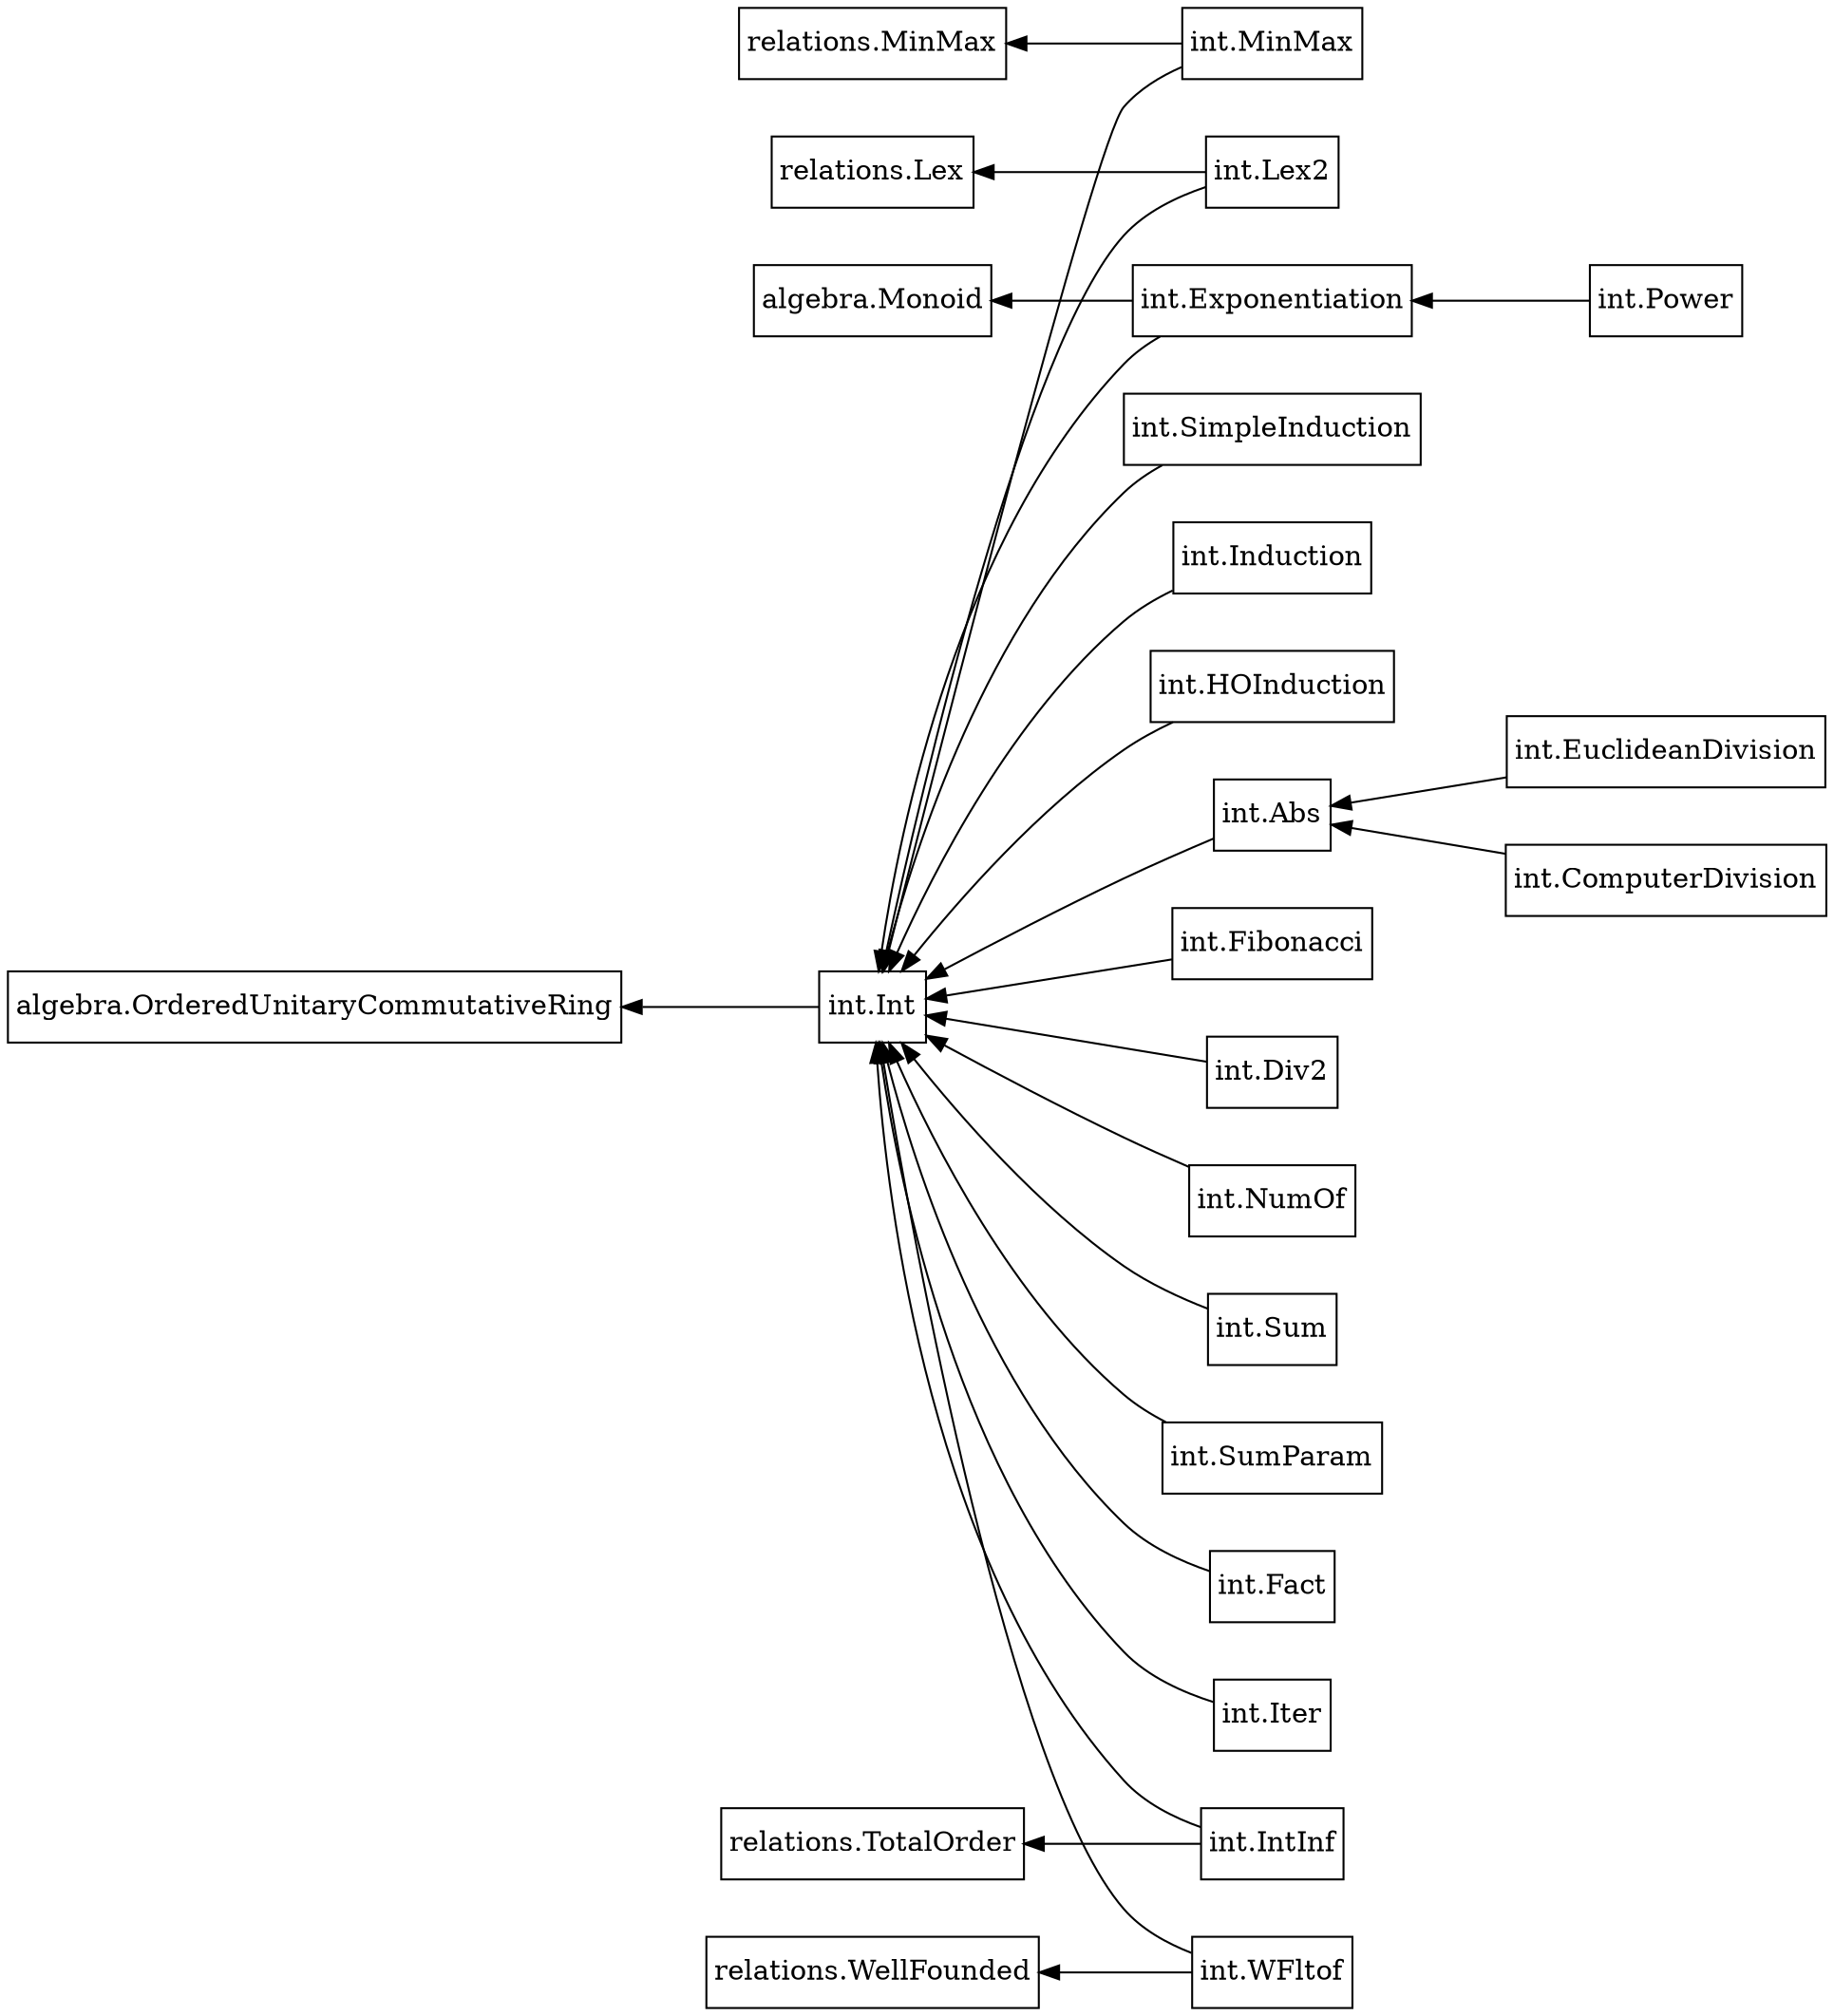 digraph G {
	graph [nodesep=0.4,
		rankdir=RL,
		ranksep=0.6
	];
	node [margin=0.05,
		shape=box
	];
	"int.Int" -> "algebra.OrderedUnitaryCommutativeRing";
	"int.Abs" -> "int.Int";
	"int.MinMax" -> "int.Int";
	"int.MinMax" -> "relations.MinMax";
	"int.Lex2" -> "int.Int";
	"int.Lex2" -> "relations.Lex";
	"int.EuclideanDivision" -> "int.Abs";
	"int.Div2" -> "int.Int";
	"int.ComputerDivision" -> "int.Abs";
	"int.Exponentiation" -> "int.Int";
	"int.Exponentiation" -> "algebra.Monoid";
	"int.Power" -> "int.Exponentiation";
	"int.NumOf" -> "int.Int";
	"int.Sum" -> "int.Int";
	"int.SumParam" -> "int.Int";
	"int.Fact" -> "int.Int";
	"int.Iter" -> "int.Int";
	"int.IntInf" -> "int.Int";
	"int.IntInf" -> "relations.TotalOrder";
	"int.SimpleInduction" -> "int.Int";
	"int.Induction" -> "int.Int";
	"int.HOInduction" -> "int.Int";
	"int.Fibonacci" -> "int.Int";
	"int.WFltof" -> "int.Int";
	"int.WFltof" -> "relations.WellFounded";
}

